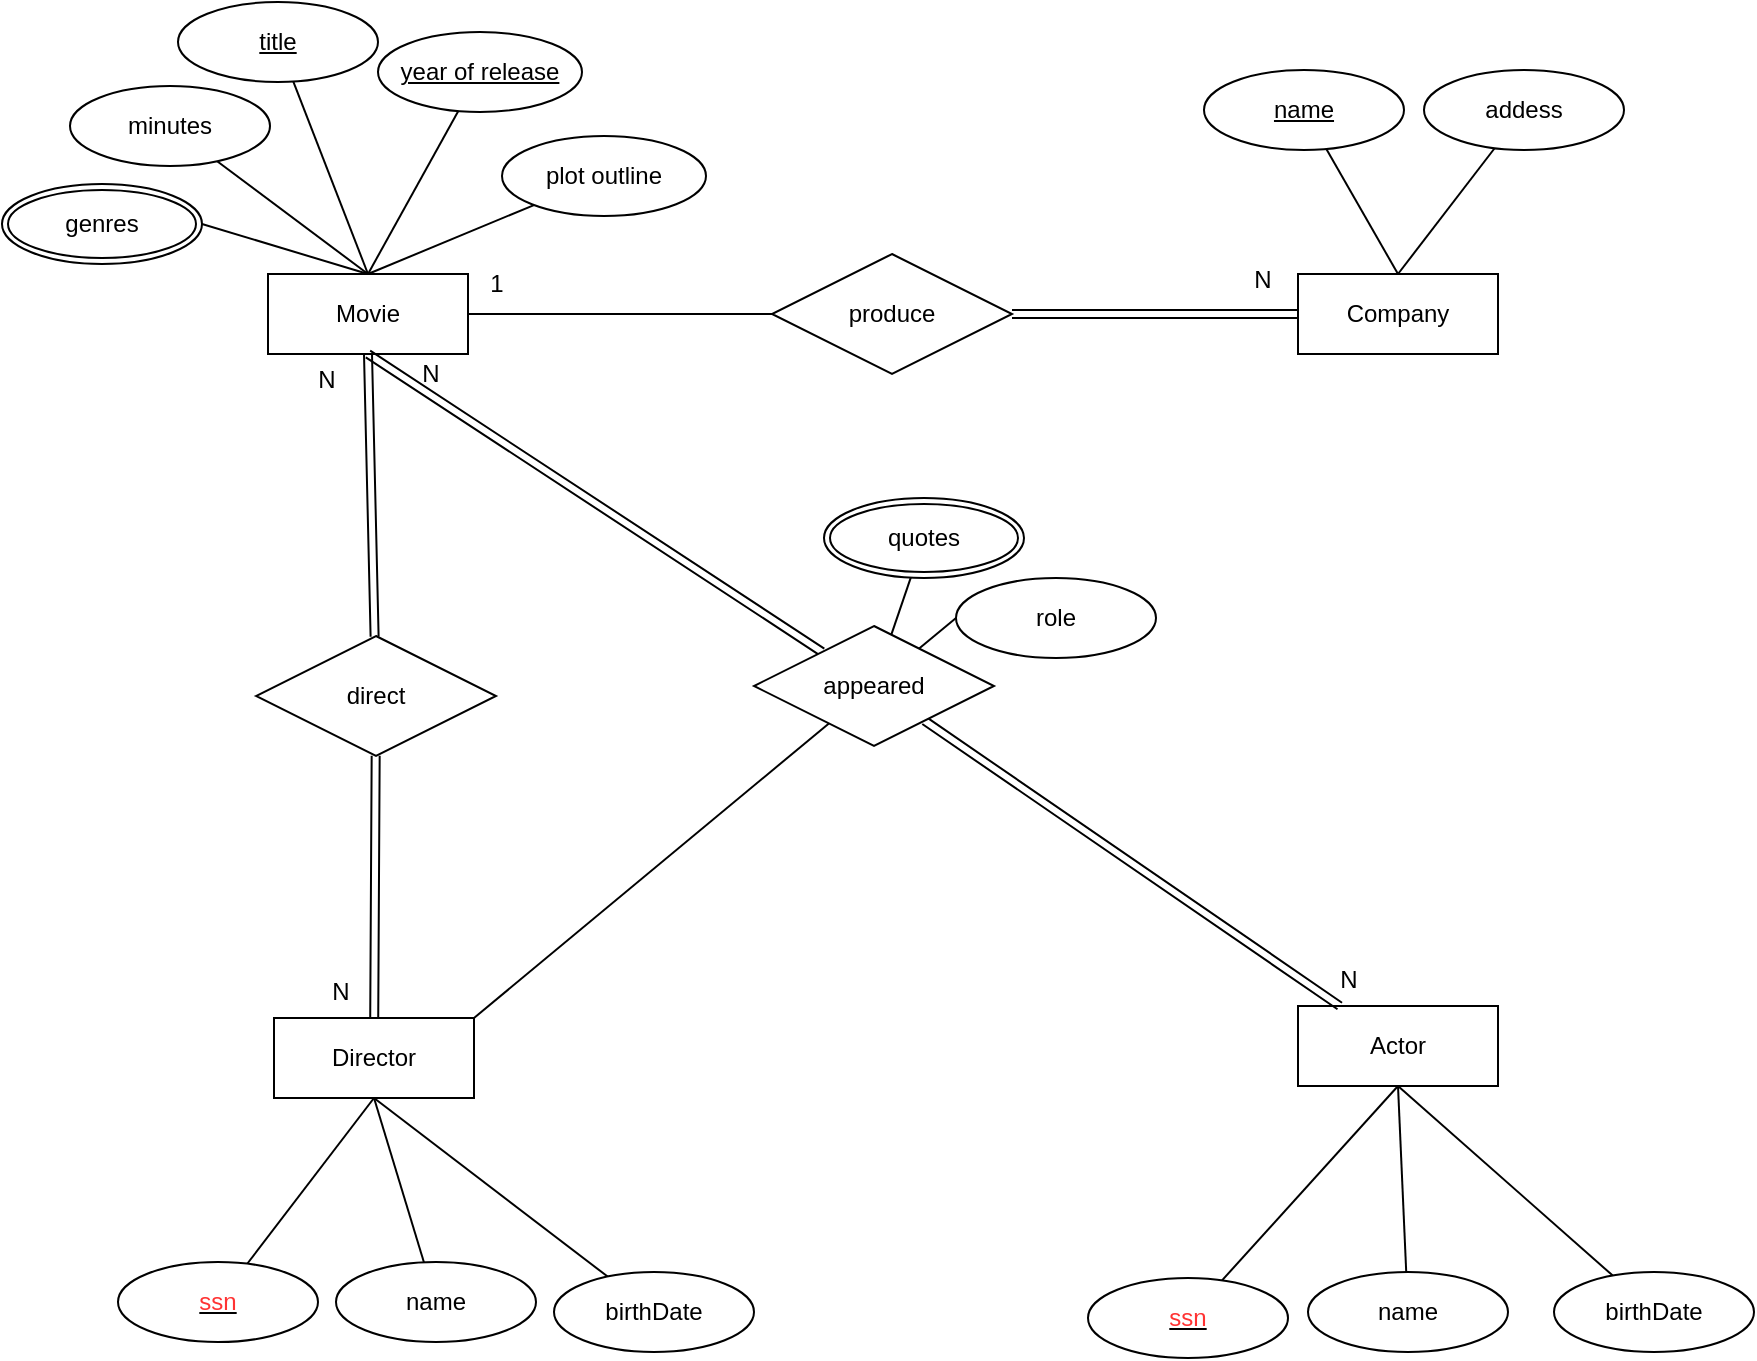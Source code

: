 <mxfile version="24.2.0" type="github">
  <diagram name="페이지-1" id="mjFrXahVR4kHwiT1oNfT">
    <mxGraphModel dx="1145" dy="805" grid="0" gridSize="10" guides="1" tooltips="1" connect="1" arrows="1" fold="1" page="1" pageScale="1" pageWidth="1600" pageHeight="900" math="0" shadow="0">
      <root>
        <mxCell id="0" />
        <mxCell id="1" parent="0" />
        <mxCell id="HttRAKErzIjSeqWAfoua-1" value="Director" style="whiteSpace=wrap;html=1;align=center;" vertex="1" parent="1">
          <mxGeometry x="365" y="610" width="100" height="40" as="geometry" />
        </mxCell>
        <mxCell id="HttRAKErzIjSeqWAfoua-25" style="edgeStyle=orthogonalEdgeStyle;rounded=0;orthogonalLoop=1;jettySize=auto;html=1;entryX=0;entryY=0.5;entryDx=0;entryDy=0;endArrow=none;endFill=0;" edge="1" parent="1" source="HttRAKErzIjSeqWAfoua-2" target="HttRAKErzIjSeqWAfoua-24">
          <mxGeometry relative="1" as="geometry" />
        </mxCell>
        <mxCell id="HttRAKErzIjSeqWAfoua-2" value="Movie" style="whiteSpace=wrap;html=1;align=center;" vertex="1" parent="1">
          <mxGeometry x="362" y="238" width="100" height="40" as="geometry" />
        </mxCell>
        <mxCell id="HttRAKErzIjSeqWAfoua-5" value="Company" style="whiteSpace=wrap;html=1;align=center;" vertex="1" parent="1">
          <mxGeometry x="877" y="238" width="100" height="40" as="geometry" />
        </mxCell>
        <mxCell id="HttRAKErzIjSeqWAfoua-6" value="Actor" style="whiteSpace=wrap;html=1;align=center;" vertex="1" parent="1">
          <mxGeometry x="877" y="604" width="100" height="40" as="geometry" />
        </mxCell>
        <mxCell id="HttRAKErzIjSeqWAfoua-29" style="rounded=0;orthogonalLoop=1;jettySize=auto;html=1;endArrow=none;endFill=0;entryX=0.5;entryY=0;entryDx=0;entryDy=0;" edge="1" parent="1" source="HttRAKErzIjSeqWAfoua-7" target="HttRAKErzIjSeqWAfoua-2">
          <mxGeometry relative="1" as="geometry" />
        </mxCell>
        <mxCell id="HttRAKErzIjSeqWAfoua-7" value="&lt;u&gt;title&lt;/u&gt;" style="ellipse;whiteSpace=wrap;html=1;align=center;" vertex="1" parent="1">
          <mxGeometry x="317" y="102" width="100" height="40" as="geometry" />
        </mxCell>
        <mxCell id="HttRAKErzIjSeqWAfoua-34" style="rounded=0;orthogonalLoop=1;jettySize=auto;html=1;endArrow=none;endFill=0;entryX=0.5;entryY=0;entryDx=0;entryDy=0;" edge="1" parent="1" source="HttRAKErzIjSeqWAfoua-9" target="HttRAKErzIjSeqWAfoua-2">
          <mxGeometry relative="1" as="geometry">
            <mxPoint x="412" y="238" as="targetPoint" />
          </mxGeometry>
        </mxCell>
        <mxCell id="HttRAKErzIjSeqWAfoua-9" value="&lt;u&gt;year of release&lt;/u&gt;" style="ellipse;whiteSpace=wrap;html=1;align=center;" vertex="1" parent="1">
          <mxGeometry x="417" y="117" width="102" height="40" as="geometry" />
        </mxCell>
        <mxCell id="HttRAKErzIjSeqWAfoua-30" style="rounded=0;orthogonalLoop=1;jettySize=auto;html=1;entryX=0.5;entryY=0;entryDx=0;entryDy=0;endArrow=none;endFill=0;" edge="1" parent="1" source="HttRAKErzIjSeqWAfoua-10" target="HttRAKErzIjSeqWAfoua-2">
          <mxGeometry relative="1" as="geometry" />
        </mxCell>
        <mxCell id="HttRAKErzIjSeqWAfoua-10" value="minutes" style="ellipse;whiteSpace=wrap;html=1;align=center;" vertex="1" parent="1">
          <mxGeometry x="263" y="144" width="100" height="40" as="geometry" />
        </mxCell>
        <mxCell id="HttRAKErzIjSeqWAfoua-32" style="rounded=0;orthogonalLoop=1;jettySize=auto;html=1;entryX=0.5;entryY=0;entryDx=0;entryDy=0;endArrow=none;endFill=0;exitX=1;exitY=0.5;exitDx=0;exitDy=0;" edge="1" parent="1" source="HttRAKErzIjSeqWAfoua-70" target="HttRAKErzIjSeqWAfoua-2">
          <mxGeometry relative="1" as="geometry">
            <mxPoint x="295" y="201" as="sourcePoint" />
          </mxGeometry>
        </mxCell>
        <mxCell id="HttRAKErzIjSeqWAfoua-63" style="rounded=0;orthogonalLoop=1;jettySize=auto;html=1;endArrow=none;endFill=0;entryX=1;entryY=0;entryDx=0;entryDy=0;" edge="1" parent="1" source="HttRAKErzIjSeqWAfoua-61" target="HttRAKErzIjSeqWAfoua-1">
          <mxGeometry relative="1" as="geometry">
            <mxPoint x="598" y="630" as="sourcePoint" />
          </mxGeometry>
        </mxCell>
        <mxCell id="HttRAKErzIjSeqWAfoua-22" style="rounded=0;orthogonalLoop=1;jettySize=auto;html=1;entryX=0.5;entryY=1;entryDx=0;entryDy=0;endArrow=none;endFill=0;shape=link;" edge="1" parent="1" source="HttRAKErzIjSeqWAfoua-21" target="HttRAKErzIjSeqWAfoua-2">
          <mxGeometry relative="1" as="geometry" />
        </mxCell>
        <mxCell id="HttRAKErzIjSeqWAfoua-23" style="rounded=0;orthogonalLoop=1;jettySize=auto;html=1;endArrow=none;endFill=0;shape=link;" edge="1" parent="1" source="HttRAKErzIjSeqWAfoua-21" target="HttRAKErzIjSeqWAfoua-1">
          <mxGeometry relative="1" as="geometry" />
        </mxCell>
        <mxCell id="HttRAKErzIjSeqWAfoua-21" value="direct" style="shape=rhombus;perimeter=rhombusPerimeter;whiteSpace=wrap;html=1;align=center;" vertex="1" parent="1">
          <mxGeometry x="356" y="419" width="120" height="60" as="geometry" />
        </mxCell>
        <mxCell id="HttRAKErzIjSeqWAfoua-26" style="edgeStyle=orthogonalEdgeStyle;rounded=0;orthogonalLoop=1;jettySize=auto;html=1;endArrow=none;endFill=0;shape=link;" edge="1" parent="1" source="HttRAKErzIjSeqWAfoua-24" target="HttRAKErzIjSeqWAfoua-5">
          <mxGeometry relative="1" as="geometry" />
        </mxCell>
        <mxCell id="HttRAKErzIjSeqWAfoua-24" value="produce" style="shape=rhombus;perimeter=rhombusPerimeter;whiteSpace=wrap;html=1;align=center;" vertex="1" parent="1">
          <mxGeometry x="614" y="228" width="120" height="60" as="geometry" />
        </mxCell>
        <mxCell id="HttRAKErzIjSeqWAfoua-33" style="rounded=0;orthogonalLoop=1;jettySize=auto;html=1;entryX=0.5;entryY=0;entryDx=0;entryDy=0;endArrow=none;endFill=0;" edge="1" parent="1" source="HttRAKErzIjSeqWAfoua-27" target="HttRAKErzIjSeqWAfoua-2">
          <mxGeometry relative="1" as="geometry" />
        </mxCell>
        <mxCell id="HttRAKErzIjSeqWAfoua-27" value="plot outline" style="ellipse;whiteSpace=wrap;html=1;align=center;" vertex="1" parent="1">
          <mxGeometry x="479" y="169" width="102" height="40" as="geometry" />
        </mxCell>
        <mxCell id="HttRAKErzIjSeqWAfoua-40" style="rounded=0;orthogonalLoop=1;jettySize=auto;html=1;endArrow=none;endFill=0;entryX=0.5;entryY=0;entryDx=0;entryDy=0;" edge="1" parent="1" source="HttRAKErzIjSeqWAfoua-37" target="HttRAKErzIjSeqWAfoua-5">
          <mxGeometry relative="1" as="geometry" />
        </mxCell>
        <mxCell id="HttRAKErzIjSeqWAfoua-37" value="&lt;u&gt;name&lt;/u&gt;" style="ellipse;whiteSpace=wrap;html=1;align=center;" vertex="1" parent="1">
          <mxGeometry x="830" y="136" width="100" height="40" as="geometry" />
        </mxCell>
        <mxCell id="HttRAKErzIjSeqWAfoua-41" style="rounded=0;orthogonalLoop=1;jettySize=auto;html=1;endArrow=none;endFill=0;" edge="1" parent="1" source="HttRAKErzIjSeqWAfoua-39">
          <mxGeometry relative="1" as="geometry">
            <mxPoint x="927" y="238" as="targetPoint" />
          </mxGeometry>
        </mxCell>
        <mxCell id="HttRAKErzIjSeqWAfoua-39" value="addess" style="ellipse;whiteSpace=wrap;html=1;align=center;" vertex="1" parent="1">
          <mxGeometry x="940" y="136" width="100" height="40" as="geometry" />
        </mxCell>
        <mxCell id="HttRAKErzIjSeqWAfoua-46" style="rounded=0;orthogonalLoop=1;jettySize=auto;html=1;entryX=0.5;entryY=1;entryDx=0;entryDy=0;endArrow=none;endFill=0;" edge="1" parent="1" source="HttRAKErzIjSeqWAfoua-42" target="HttRAKErzIjSeqWAfoua-6">
          <mxGeometry relative="1" as="geometry" />
        </mxCell>
        <mxCell id="HttRAKErzIjSeqWAfoua-42" value="name" style="ellipse;whiteSpace=wrap;html=1;align=center;" vertex="1" parent="1">
          <mxGeometry x="882" y="737" width="100" height="40" as="geometry" />
        </mxCell>
        <mxCell id="HttRAKErzIjSeqWAfoua-47" style="rounded=0;orthogonalLoop=1;jettySize=auto;html=1;entryX=0.5;entryY=1;entryDx=0;entryDy=0;endArrow=none;endFill=0;" edge="1" parent="1" source="HttRAKErzIjSeqWAfoua-43" target="HttRAKErzIjSeqWAfoua-6">
          <mxGeometry relative="1" as="geometry" />
        </mxCell>
        <mxCell id="HttRAKErzIjSeqWAfoua-43" value="birthDate" style="ellipse;whiteSpace=wrap;html=1;align=center;" vertex="1" parent="1">
          <mxGeometry x="1005" y="737" width="100" height="40" as="geometry" />
        </mxCell>
        <mxCell id="HttRAKErzIjSeqWAfoua-50" style="rounded=0;orthogonalLoop=1;jettySize=auto;html=1;endArrow=none;endFill=0;entryX=0.5;entryY=1;entryDx=0;entryDy=0;" edge="1" parent="1" source="HttRAKErzIjSeqWAfoua-49" target="HttRAKErzIjSeqWAfoua-6">
          <mxGeometry relative="1" as="geometry" />
        </mxCell>
        <mxCell id="HttRAKErzIjSeqWAfoua-49" value="&lt;u&gt;&lt;font color=&quot;#ff3333&quot;&gt;ssn&lt;/font&gt;&lt;/u&gt;" style="ellipse;whiteSpace=wrap;html=1;align=center;" vertex="1" parent="1">
          <mxGeometry x="772" y="740" width="100" height="40" as="geometry" />
        </mxCell>
        <mxCell id="HttRAKErzIjSeqWAfoua-58" style="rounded=0;orthogonalLoop=1;jettySize=auto;html=1;entryX=0.5;entryY=1;entryDx=0;entryDy=0;endArrow=none;endFill=0;" edge="1" parent="1" source="HttRAKErzIjSeqWAfoua-51" target="HttRAKErzIjSeqWAfoua-1">
          <mxGeometry relative="1" as="geometry" />
        </mxCell>
        <mxCell id="HttRAKErzIjSeqWAfoua-51" value="&lt;u&gt;&lt;font color=&quot;#ff3333&quot;&gt;ssn&lt;/font&gt;&lt;/u&gt;" style="ellipse;whiteSpace=wrap;html=1;align=center;" vertex="1" parent="1">
          <mxGeometry x="287" y="732" width="100" height="40" as="geometry" />
        </mxCell>
        <mxCell id="HttRAKErzIjSeqWAfoua-60" style="rounded=0;orthogonalLoop=1;jettySize=auto;html=1;entryX=0.5;entryY=1;entryDx=0;entryDy=0;endArrow=none;endFill=0;" edge="1" parent="1" source="HttRAKErzIjSeqWAfoua-52" target="HttRAKErzIjSeqWAfoua-1">
          <mxGeometry relative="1" as="geometry" />
        </mxCell>
        <mxCell id="HttRAKErzIjSeqWAfoua-52" value="name" style="ellipse;whiteSpace=wrap;html=1;align=center;" vertex="1" parent="1">
          <mxGeometry x="396" y="732" width="100" height="40" as="geometry" />
        </mxCell>
        <mxCell id="HttRAKErzIjSeqWAfoua-64" style="rounded=0;orthogonalLoop=1;jettySize=auto;html=1;entryX=0.5;entryY=1;entryDx=0;entryDy=0;endArrow=none;endFill=0;shape=link;" edge="1" parent="1" source="HttRAKErzIjSeqWAfoua-61" target="HttRAKErzIjSeqWAfoua-2">
          <mxGeometry relative="1" as="geometry" />
        </mxCell>
        <mxCell id="HttRAKErzIjSeqWAfoua-65" style="rounded=0;orthogonalLoop=1;jettySize=auto;html=1;endArrow=none;endFill=0;shape=link;" edge="1" parent="1" source="HttRAKErzIjSeqWAfoua-61" target="HttRAKErzIjSeqWAfoua-6">
          <mxGeometry relative="1" as="geometry" />
        </mxCell>
        <mxCell id="HttRAKErzIjSeqWAfoua-79" style="rounded=0;orthogonalLoop=1;jettySize=auto;html=1;entryX=0;entryY=0.5;entryDx=0;entryDy=0;endArrow=none;endFill=0;" edge="1" parent="1" source="HttRAKErzIjSeqWAfoua-61" target="HttRAKErzIjSeqWAfoua-78">
          <mxGeometry relative="1" as="geometry" />
        </mxCell>
        <mxCell id="HttRAKErzIjSeqWAfoua-61" value="appeared" style="shape=rhombus;perimeter=rhombusPerimeter;whiteSpace=wrap;html=1;align=center;" vertex="1" parent="1">
          <mxGeometry x="605" y="414" width="120" height="60" as="geometry" />
        </mxCell>
        <mxCell id="HttRAKErzIjSeqWAfoua-70" value="genres" style="ellipse;shape=doubleEllipse;margin=3;whiteSpace=wrap;html=1;align=center;" vertex="1" parent="1">
          <mxGeometry x="229" y="193" width="100" height="40" as="geometry" />
        </mxCell>
        <mxCell id="HttRAKErzIjSeqWAfoua-78" value="role" style="ellipse;whiteSpace=wrap;html=1;align=center;" vertex="1" parent="1">
          <mxGeometry x="706" y="390" width="100" height="40" as="geometry" />
        </mxCell>
        <mxCell id="HttRAKErzIjSeqWAfoua-81" style="rounded=0;orthogonalLoop=1;jettySize=auto;html=1;endArrow=none;endFill=0;" edge="1" parent="1" source="HttRAKErzIjSeqWAfoua-80" target="HttRAKErzIjSeqWAfoua-61">
          <mxGeometry relative="1" as="geometry" />
        </mxCell>
        <mxCell id="HttRAKErzIjSeqWAfoua-80" value="quotes" style="ellipse;shape=doubleEllipse;margin=3;whiteSpace=wrap;html=1;align=center;" vertex="1" parent="1">
          <mxGeometry x="640" y="350" width="100" height="40" as="geometry" />
        </mxCell>
        <mxCell id="HttRAKErzIjSeqWAfoua-82" value="N" style="text;html=1;align=center;verticalAlign=middle;resizable=0;points=[];autosize=1;strokeColor=none;fillColor=none;" vertex="1" parent="1">
          <mxGeometry x="845" y="228" width="27" height="26" as="geometry" />
        </mxCell>
        <mxCell id="HttRAKErzIjSeqWAfoua-83" value="1" style="text;html=1;align=center;verticalAlign=middle;resizable=0;points=[];autosize=1;strokeColor=none;fillColor=none;" vertex="1" parent="1">
          <mxGeometry x="463" y="230" width="25" height="26" as="geometry" />
        </mxCell>
        <mxCell id="HttRAKErzIjSeqWAfoua-84" value="N" style="text;html=1;align=center;verticalAlign=middle;resizable=0;points=[];autosize=1;strokeColor=none;fillColor=none;" vertex="1" parent="1">
          <mxGeometry x="429" y="275" width="27" height="26" as="geometry" />
        </mxCell>
        <mxCell id="HttRAKErzIjSeqWAfoua-85" value="N" style="text;html=1;align=center;verticalAlign=middle;resizable=0;points=[];autosize=1;strokeColor=none;fillColor=none;" vertex="1" parent="1">
          <mxGeometry x="888" y="578" width="27" height="26" as="geometry" />
        </mxCell>
        <mxCell id="HttRAKErzIjSeqWAfoua-86" value="N" style="text;html=1;align=center;verticalAlign=middle;resizable=0;points=[];autosize=1;strokeColor=none;fillColor=none;" vertex="1" parent="1">
          <mxGeometry x="377" y="278" width="27" height="26" as="geometry" />
        </mxCell>
        <mxCell id="HttRAKErzIjSeqWAfoua-87" value="N" style="text;html=1;align=center;verticalAlign=middle;resizable=0;points=[];autosize=1;strokeColor=none;fillColor=none;" vertex="1" parent="1">
          <mxGeometry x="384" y="584" width="27" height="26" as="geometry" />
        </mxCell>
        <mxCell id="HttRAKErzIjSeqWAfoua-89" style="rounded=0;orthogonalLoop=1;jettySize=auto;html=1;entryX=0.5;entryY=1;entryDx=0;entryDy=0;endArrow=none;endFill=0;" edge="1" parent="1" source="HttRAKErzIjSeqWAfoua-88" target="HttRAKErzIjSeqWAfoua-1">
          <mxGeometry relative="1" as="geometry" />
        </mxCell>
        <mxCell id="HttRAKErzIjSeqWAfoua-88" value="birthDate" style="ellipse;whiteSpace=wrap;html=1;align=center;" vertex="1" parent="1">
          <mxGeometry x="505" y="737" width="100" height="40" as="geometry" />
        </mxCell>
      </root>
    </mxGraphModel>
  </diagram>
</mxfile>
